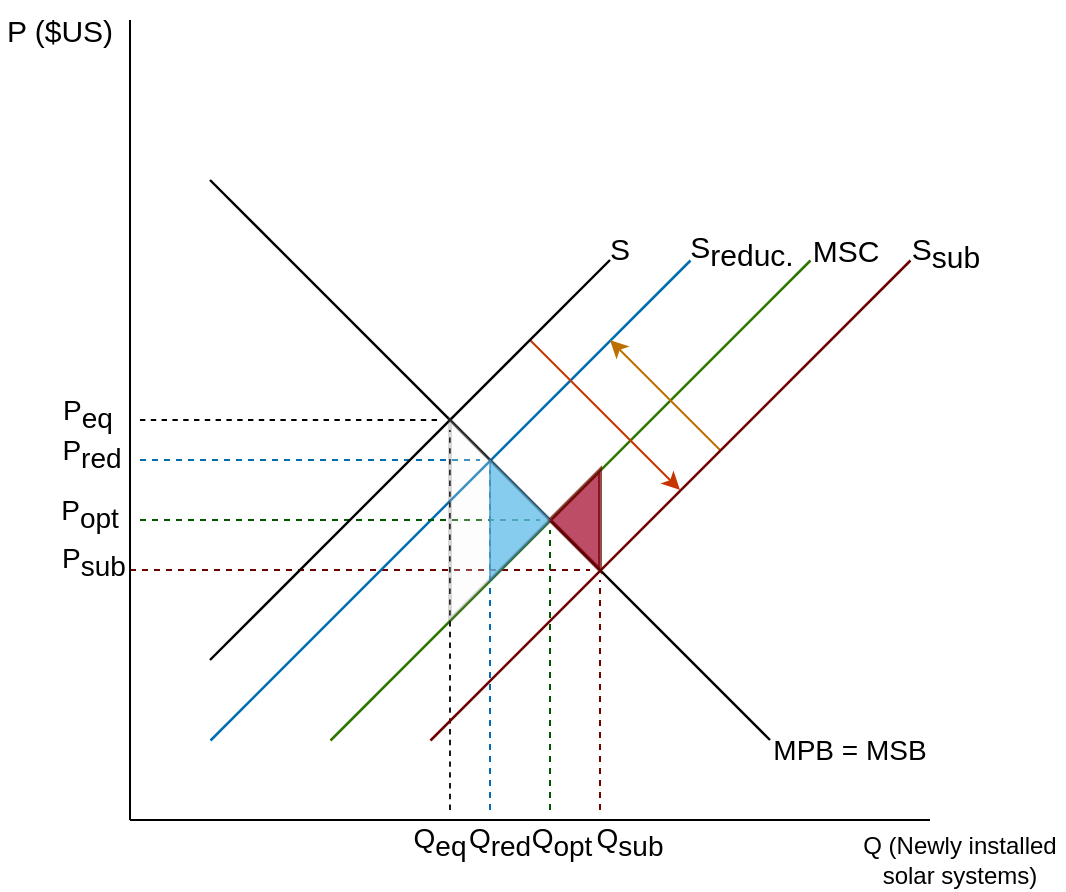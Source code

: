 <mxfile version="21.3.4" type="github">
  <diagram name="Lapa-1" id="0tAawHoIQ-3D4uflLc4p">
    <mxGraphModel dx="808" dy="476" grid="1" gridSize="5" guides="1" tooltips="1" connect="1" arrows="1" fold="1" page="1" pageScale="1" pageWidth="827" pageHeight="1169" math="0" shadow="0">
      <root>
        <mxCell id="0" />
        <mxCell id="1" parent="0" />
        <mxCell id="Ec4Kk9tGsHe_SyH8bvyB-22" value="" style="endArrow=none;dashed=1;html=1;rounded=0;fillColor=#a20025;strokeColor=#6F0000;" edge="1" parent="1">
          <mxGeometry width="50" height="50" relative="1" as="geometry">
            <mxPoint x="280" y="315" as="sourcePoint" />
            <mxPoint x="510" y="315" as="targetPoint" />
          </mxGeometry>
        </mxCell>
        <mxCell id="Ec4Kk9tGsHe_SyH8bvyB-32" value="&lt;span style=&quot;font-size: 14px;&quot;&gt;Q&lt;sub style=&quot;font-size: 14px;&quot;&gt;eq&lt;/sub&gt;&lt;/span&gt;" style="text;html=1;strokeColor=none;fillColor=none;align=center;verticalAlign=middle;whiteSpace=wrap;rounded=0;fontSize=14;" vertex="1" parent="1">
          <mxGeometry x="405" y="436" width="60" height="30" as="geometry" />
        </mxCell>
        <mxCell id="Ec4Kk9tGsHe_SyH8bvyB-8" value="" style="endArrow=none;html=1;rounded=0;fillColor=#1ba1e2;strokeColor=#006EAF;endSize=6;strokeWidth=1.25;" edge="1" parent="1">
          <mxGeometry width="50" height="50" relative="1" as="geometry">
            <mxPoint x="320" y="400" as="sourcePoint" />
            <mxPoint x="560" y="160" as="targetPoint" />
          </mxGeometry>
        </mxCell>
        <mxCell id="Ec4Kk9tGsHe_SyH8bvyB-10" value="" style="endArrow=none;html=1;rounded=0;fillColor=#60a917;strokeColor=#2D7600;endSize=6;strokeWidth=1.25;" edge="1" parent="1">
          <mxGeometry width="50" height="50" relative="1" as="geometry">
            <mxPoint x="380" y="400" as="sourcePoint" />
            <mxPoint x="620" y="160" as="targetPoint" />
          </mxGeometry>
        </mxCell>
        <mxCell id="Ec4Kk9tGsHe_SyH8bvyB-50" value="" style="endArrow=classic;html=1;rounded=0;fillColor=#fa6800;strokeColor=#C73500;" edge="1" parent="1">
          <mxGeometry width="50" height="50" relative="1" as="geometry">
            <mxPoint x="480" y="200" as="sourcePoint" />
            <mxPoint x="555" y="275" as="targetPoint" />
          </mxGeometry>
        </mxCell>
        <mxCell id="Ec4Kk9tGsHe_SyH8bvyB-51" value="" style="endArrow=classic;html=1;rounded=0;fillColor=#f0a30a;strokeColor=#BD7000;" edge="1" parent="1">
          <mxGeometry width="50" height="50" relative="1" as="geometry">
            <mxPoint x="575" y="255" as="sourcePoint" />
            <mxPoint x="520" y="200" as="targetPoint" />
          </mxGeometry>
        </mxCell>
        <mxCell id="Ec4Kk9tGsHe_SyH8bvyB-28" value="" style="endArrow=none;dashed=1;html=1;rounded=0;strokeWidth=0.9;" edge="1" parent="1">
          <mxGeometry width="50" height="50" relative="1" as="geometry">
            <mxPoint x="440" y="435" as="sourcePoint" />
            <mxPoint x="440" y="245" as="targetPoint" />
          </mxGeometry>
        </mxCell>
        <mxCell id="Ec4Kk9tGsHe_SyH8bvyB-2" value="" style="endArrow=none;html=1;rounded=0;" edge="1" parent="1">
          <mxGeometry width="50" height="50" relative="1" as="geometry">
            <mxPoint x="280" y="440" as="sourcePoint" />
            <mxPoint x="280" y="40" as="targetPoint" />
          </mxGeometry>
        </mxCell>
        <mxCell id="Ec4Kk9tGsHe_SyH8bvyB-7" value="" style="endArrow=none;html=1;rounded=0;" edge="1" parent="1">
          <mxGeometry width="50" height="50" relative="1" as="geometry">
            <mxPoint x="680" y="440" as="sourcePoint" />
            <mxPoint x="280" y="440" as="targetPoint" />
          </mxGeometry>
        </mxCell>
        <mxCell id="Ec4Kk9tGsHe_SyH8bvyB-13" value="&lt;font style=&quot;font-size: 15px;&quot;&gt;S&lt;/font&gt;" style="text;html=1;strokeColor=none;fillColor=none;align=center;verticalAlign=middle;whiteSpace=wrap;rounded=0;fontSize=15;" vertex="1" parent="1">
          <mxGeometry x="495" y="139" width="60" height="30" as="geometry" />
        </mxCell>
        <mxCell id="Ec4Kk9tGsHe_SyH8bvyB-15" value="&lt;font style=&quot;font-size: 15px;&quot;&gt;S&lt;sub style=&quot;font-size: 15px;&quot;&gt;reduc.&lt;/sub&gt;&lt;/font&gt;" style="text;html=1;strokeColor=none;fillColor=none;align=center;verticalAlign=middle;whiteSpace=wrap;rounded=0;fontSize=15;" vertex="1" parent="1">
          <mxGeometry x="556" y="140" width="60" height="30" as="geometry" />
        </mxCell>
        <mxCell id="Ec4Kk9tGsHe_SyH8bvyB-16" value="&lt;font style=&quot;font-size: 15px;&quot;&gt;MSC&lt;/font&gt;" style="text;html=1;strokeColor=none;fillColor=none;align=center;verticalAlign=middle;whiteSpace=wrap;rounded=0;fontSize=15;" vertex="1" parent="1">
          <mxGeometry x="608" y="140" width="60" height="30" as="geometry" />
        </mxCell>
        <mxCell id="Ec4Kk9tGsHe_SyH8bvyB-17" value="&lt;font style=&quot;font-size: 15px;&quot;&gt;S&lt;sub style=&quot;font-size: 15px;&quot;&gt;sub&lt;br style=&quot;font-size: 15px;&quot;&gt;&lt;/sub&gt;&lt;/font&gt;" style="text;html=1;strokeColor=none;fillColor=none;align=center;verticalAlign=middle;whiteSpace=wrap;rounded=0;fontSize=15;" vertex="1" parent="1">
          <mxGeometry x="658" y="141" width="60" height="30" as="geometry" />
        </mxCell>
        <mxCell id="Ec4Kk9tGsHe_SyH8bvyB-18" value="&lt;font style=&quot;font-size: 14px;&quot;&gt;MPB = MSB&lt;/font&gt;" style="text;html=1;strokeColor=none;fillColor=none;align=center;verticalAlign=middle;whiteSpace=wrap;rounded=0;fontSize=14;" vertex="1" parent="1">
          <mxGeometry x="590" y="390" width="100" height="30" as="geometry" />
        </mxCell>
        <mxCell id="Ec4Kk9tGsHe_SyH8bvyB-20" value="" style="endArrow=none;dashed=1;html=1;rounded=0;fillColor=#008a00;strokeColor=#005700;" edge="1" parent="1">
          <mxGeometry width="50" height="50" relative="1" as="geometry">
            <mxPoint x="285" y="290" as="sourcePoint" />
            <mxPoint x="485" y="290" as="targetPoint" />
          </mxGeometry>
        </mxCell>
        <mxCell id="Ec4Kk9tGsHe_SyH8bvyB-24" value="" style="endArrow=none;dashed=1;html=1;rounded=0;strokeWidth=0.9;" edge="1" parent="1">
          <mxGeometry width="50" height="50" relative="1" as="geometry">
            <mxPoint x="285" y="240" as="sourcePoint" />
            <mxPoint x="435" y="240" as="targetPoint" />
          </mxGeometry>
        </mxCell>
        <mxCell id="Ec4Kk9tGsHe_SyH8bvyB-25" value="" style="endArrow=none;dashed=1;html=1;rounded=0;fillColor=#a20025;strokeColor=#6F0000;exitX=0.75;exitY=0;exitDx=0;exitDy=0;" edge="1" parent="1">
          <mxGeometry width="50" height="50" relative="1" as="geometry">
            <mxPoint x="515" y="435" as="sourcePoint" />
            <mxPoint x="515" y="320" as="targetPoint" />
          </mxGeometry>
        </mxCell>
        <mxCell id="Ec4Kk9tGsHe_SyH8bvyB-26" value="" style="endArrow=none;dashed=1;html=1;rounded=0;fillColor=#008a00;strokeColor=#005700;" edge="1" parent="1">
          <mxGeometry width="50" height="50" relative="1" as="geometry">
            <mxPoint x="490" y="435" as="sourcePoint" />
            <mxPoint x="490" y="295" as="targetPoint" />
          </mxGeometry>
        </mxCell>
        <mxCell id="Ec4Kk9tGsHe_SyH8bvyB-27" value="" style="endArrow=none;dashed=1;html=1;rounded=0;fillColor=#1ba1e2;strokeColor=#006EAF;" edge="1" parent="1">
          <mxGeometry width="50" height="50" relative="1" as="geometry">
            <mxPoint x="460" y="435" as="sourcePoint" />
            <mxPoint x="460" y="265" as="targetPoint" />
          </mxGeometry>
        </mxCell>
        <mxCell id="Ec4Kk9tGsHe_SyH8bvyB-23" value="" style="endArrow=none;dashed=1;html=1;rounded=0;fillColor=#1ba1e2;strokeColor=#006EAF;" edge="1" parent="1">
          <mxGeometry width="50" height="50" relative="1" as="geometry">
            <mxPoint x="285" y="260" as="sourcePoint" />
            <mxPoint x="455" y="260" as="targetPoint" />
          </mxGeometry>
        </mxCell>
        <mxCell id="Ec4Kk9tGsHe_SyH8bvyB-12" value="" style="endArrow=none;html=1;rounded=0;endSize=6;strokeWidth=1.2;" edge="1" parent="1">
          <mxGeometry width="50" height="50" relative="1" as="geometry">
            <mxPoint x="320" y="360" as="sourcePoint" />
            <mxPoint x="520" y="160" as="targetPoint" />
          </mxGeometry>
        </mxCell>
        <mxCell id="Ec4Kk9tGsHe_SyH8bvyB-11" value="" style="endArrow=none;html=1;rounded=0;fillColor=#a20025;strokeColor=#6F0000;endSize=6;strokeWidth=1.25;" edge="1" parent="1">
          <mxGeometry width="50" height="50" relative="1" as="geometry">
            <mxPoint x="430" y="400" as="sourcePoint" />
            <mxPoint x="670" y="160" as="targetPoint" />
          </mxGeometry>
        </mxCell>
        <mxCell id="Ec4Kk9tGsHe_SyH8bvyB-9" value="" style="endArrow=none;html=1;rounded=0;endSize=6;strokeWidth=1.2;" edge="1" parent="1">
          <mxGeometry width="50" height="50" relative="1" as="geometry">
            <mxPoint x="320" y="120" as="sourcePoint" />
            <mxPoint x="600" y="400" as="targetPoint" />
          </mxGeometry>
        </mxCell>
        <mxCell id="Ec4Kk9tGsHe_SyH8bvyB-29" value="&lt;span style=&quot;font-size: 14px;&quot;&gt;Q&lt;sub style=&quot;font-size: 14px;&quot;&gt;sub&lt;/sub&gt;&lt;/span&gt;" style="text;html=1;strokeColor=none;fillColor=none;align=center;verticalAlign=middle;whiteSpace=wrap;rounded=0;fontSize=14;" vertex="1" parent="1">
          <mxGeometry x="500" y="436" width="60" height="30" as="geometry" />
        </mxCell>
        <mxCell id="Ec4Kk9tGsHe_SyH8bvyB-31" value="&lt;span style=&quot;font-size: 14px;&quot;&gt;Q&lt;sub style=&quot;font-size: 14px;&quot;&gt;red&lt;br&gt;&lt;/sub&gt;&lt;/span&gt;" style="text;html=1;strokeColor=none;fillColor=none;align=center;verticalAlign=middle;whiteSpace=wrap;rounded=0;fontSize=14;" vertex="1" parent="1">
          <mxGeometry x="435" y="436" width="60" height="30" as="geometry" />
        </mxCell>
        <mxCell id="Ec4Kk9tGsHe_SyH8bvyB-38" value="" style="triangle;whiteSpace=wrap;html=1;opacity=70;fillColor=#1ba1e2;fontColor=#ffffff;strokeColor=#006EAF;" vertex="1" parent="1">
          <mxGeometry x="460" y="260" width="30" height="60" as="geometry" />
        </mxCell>
        <mxCell id="Ec4Kk9tGsHe_SyH8bvyB-42" value="" style="triangle;whiteSpace=wrap;html=1;rotation=-180;opacity=70;fillColor=#a20025;fontColor=#ffffff;strokeColor=#6F0000;shadow=0;rounded=0;strokeWidth=2;" vertex="1" parent="1">
          <mxGeometry x="490" y="265" width="25" height="50" as="geometry" />
        </mxCell>
        <mxCell id="Ec4Kk9tGsHe_SyH8bvyB-37" value="" style="triangle;whiteSpace=wrap;html=1;opacity=25;fillColor=#f5f5f5;fontColor=#333333;strokeColor=#666666;strokeWidth=2;" vertex="1" parent="1">
          <mxGeometry x="440" y="240" width="50" height="100" as="geometry" />
        </mxCell>
        <mxCell id="Ec4Kk9tGsHe_SyH8bvyB-43" value="&lt;font style=&quot;font-size: 12px;&quot;&gt;Q (Newly installed solar systems)&lt;/font&gt;" style="text;html=1;strokeColor=none;fillColor=none;align=center;verticalAlign=middle;whiteSpace=wrap;rounded=0;fontSize=12;" vertex="1" parent="1">
          <mxGeometry x="643" y="445" width="104" height="30" as="geometry" />
        </mxCell>
        <mxCell id="Ec4Kk9tGsHe_SyH8bvyB-48" value="P ($US)" style="text;html=1;strokeColor=none;fillColor=none;align=center;verticalAlign=middle;whiteSpace=wrap;rounded=0;fontSize=15;" vertex="1" parent="1">
          <mxGeometry x="215" y="30" width="60" height="30" as="geometry" />
        </mxCell>
        <mxCell id="Ec4Kk9tGsHe_SyH8bvyB-54" value="&lt;span style=&quot;font-size: 14px;&quot;&gt;Q&lt;sub style=&quot;font-size: 14px;&quot;&gt;opt&lt;/sub&gt;&lt;/span&gt;" style="text;html=1;strokeColor=none;fillColor=none;align=center;verticalAlign=middle;whiteSpace=wrap;rounded=0;fontSize=14;" vertex="1" parent="1">
          <mxGeometry x="466" y="436" width="60" height="30" as="geometry" />
        </mxCell>
        <mxCell id="Ec4Kk9tGsHe_SyH8bvyB-55" value="&lt;span style=&quot;font-size: 14px;&quot;&gt;P&lt;sub style=&quot;font-size: 14px;&quot;&gt;eq&lt;/sub&gt;&lt;/span&gt;" style="text;html=1;strokeColor=none;fillColor=none;align=center;verticalAlign=middle;whiteSpace=wrap;rounded=0;fontSize=14;" vertex="1" parent="1">
          <mxGeometry x="229" y="222" width="60" height="30" as="geometry" />
        </mxCell>
        <mxCell id="Ec4Kk9tGsHe_SyH8bvyB-56" value="&lt;span style=&quot;font-size: 14px;&quot;&gt;P&lt;sub style=&quot;font-size: 14px;&quot;&gt;red&lt;/sub&gt;&lt;/span&gt;" style="text;html=1;strokeColor=none;fillColor=none;align=center;verticalAlign=middle;whiteSpace=wrap;rounded=0;fontSize=14;" vertex="1" parent="1">
          <mxGeometry x="231" y="242" width="60" height="30" as="geometry" />
        </mxCell>
        <mxCell id="Ec4Kk9tGsHe_SyH8bvyB-57" value="P&lt;sub style=&quot;font-size: 14px;&quot;&gt;opt&lt;/sub&gt;" style="text;html=1;strokeColor=none;fillColor=none;align=center;verticalAlign=middle;whiteSpace=wrap;rounded=0;fontSize=14;" vertex="1" parent="1">
          <mxGeometry x="230" y="272" width="60" height="30" as="geometry" />
        </mxCell>
        <mxCell id="Ec4Kk9tGsHe_SyH8bvyB-58" value="&lt;span style=&quot;font-size: 14px;&quot;&gt;P&lt;sub style=&quot;font-size: 14px;&quot;&gt;sub&lt;/sub&gt;&lt;/span&gt;" style="text;html=1;strokeColor=none;fillColor=none;align=center;verticalAlign=middle;whiteSpace=wrap;rounded=0;fontSize=14;" vertex="1" parent="1">
          <mxGeometry x="232" y="296" width="60" height="30" as="geometry" />
        </mxCell>
      </root>
    </mxGraphModel>
  </diagram>
</mxfile>
